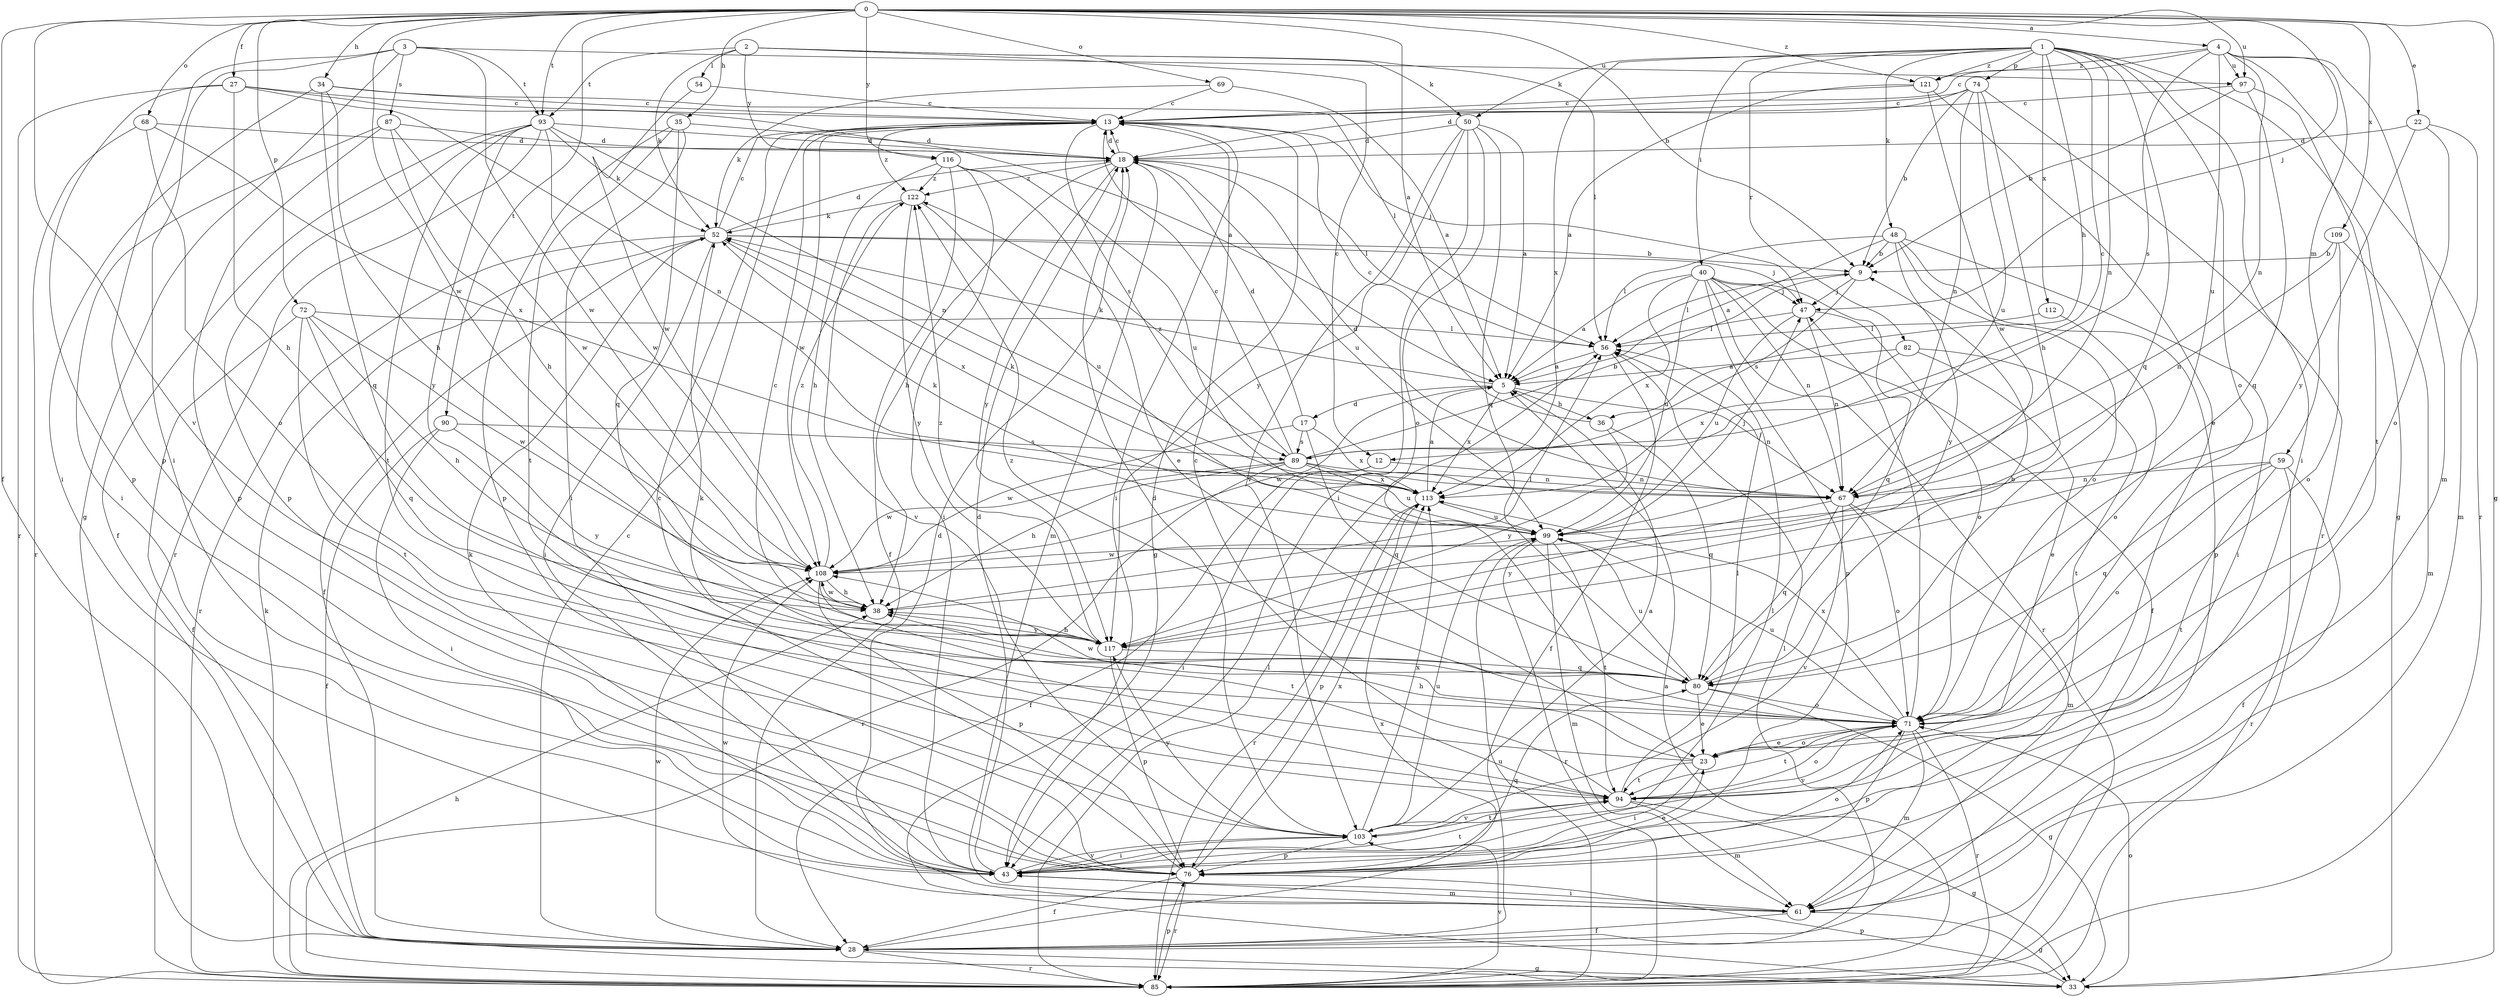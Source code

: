 strict digraph  {
0;
1;
2;
3;
4;
5;
9;
12;
13;
17;
18;
22;
23;
27;
28;
33;
34;
35;
36;
38;
40;
43;
47;
48;
50;
52;
54;
56;
59;
61;
67;
68;
69;
71;
72;
74;
76;
80;
82;
85;
87;
89;
90;
93;
94;
97;
99;
103;
108;
109;
112;
113;
116;
117;
121;
122;
0 -> 4  [label=a];
0 -> 5  [label=a];
0 -> 9  [label=b];
0 -> 22  [label=e];
0 -> 27  [label=f];
0 -> 28  [label=f];
0 -> 33  [label=g];
0 -> 34  [label=h];
0 -> 35  [label=h];
0 -> 47  [label=j];
0 -> 68  [label=o];
0 -> 69  [label=o];
0 -> 72  [label=p];
0 -> 90  [label=t];
0 -> 93  [label=t];
0 -> 97  [label=u];
0 -> 103  [label=v];
0 -> 108  [label=w];
0 -> 109  [label=x];
0 -> 116  [label=y];
0 -> 121  [label=z];
1 -> 12  [label=c];
1 -> 33  [label=g];
1 -> 36  [label=h];
1 -> 40  [label=i];
1 -> 43  [label=i];
1 -> 48  [label=k];
1 -> 50  [label=k];
1 -> 67  [label=n];
1 -> 71  [label=o];
1 -> 74  [label=p];
1 -> 80  [label=q];
1 -> 82  [label=r];
1 -> 112  [label=x];
1 -> 113  [label=x];
1 -> 121  [label=z];
2 -> 12  [label=c];
2 -> 50  [label=k];
2 -> 52  [label=k];
2 -> 54  [label=l];
2 -> 56  [label=l];
2 -> 93  [label=t];
2 -> 116  [label=y];
3 -> 33  [label=g];
3 -> 43  [label=i];
3 -> 76  [label=p];
3 -> 87  [label=s];
3 -> 93  [label=t];
3 -> 97  [label=u];
3 -> 108  [label=w];
4 -> 13  [label=c];
4 -> 59  [label=m];
4 -> 61  [label=m];
4 -> 67  [label=n];
4 -> 85  [label=r];
4 -> 89  [label=s];
4 -> 97  [label=u];
4 -> 99  [label=u];
4 -> 121  [label=z];
5 -> 17  [label=d];
5 -> 36  [label=h];
5 -> 52  [label=k];
5 -> 67  [label=n];
5 -> 108  [label=w];
5 -> 113  [label=x];
9 -> 47  [label=j];
9 -> 56  [label=l];
9 -> 89  [label=s];
12 -> 28  [label=f];
12 -> 43  [label=i];
12 -> 67  [label=n];
13 -> 18  [label=d];
13 -> 33  [label=g];
13 -> 43  [label=i];
13 -> 47  [label=j];
13 -> 89  [label=s];
13 -> 108  [label=w];
13 -> 122  [label=z];
17 -> 18  [label=d];
17 -> 80  [label=q];
17 -> 89  [label=s];
17 -> 108  [label=w];
17 -> 113  [label=x];
18 -> 13  [label=c];
18 -> 38  [label=h];
18 -> 56  [label=l];
18 -> 61  [label=m];
18 -> 99  [label=u];
18 -> 117  [label=y];
18 -> 122  [label=z];
22 -> 18  [label=d];
22 -> 61  [label=m];
22 -> 71  [label=o];
22 -> 117  [label=y];
23 -> 38  [label=h];
23 -> 43  [label=i];
23 -> 52  [label=k];
23 -> 71  [label=o];
23 -> 94  [label=t];
27 -> 5  [label=a];
27 -> 13  [label=c];
27 -> 38  [label=h];
27 -> 67  [label=n];
27 -> 76  [label=p];
27 -> 85  [label=r];
28 -> 13  [label=c];
28 -> 33  [label=g];
28 -> 56  [label=l];
28 -> 85  [label=r];
28 -> 108  [label=w];
28 -> 113  [label=x];
33 -> 71  [label=o];
33 -> 76  [label=p];
34 -> 13  [label=c];
34 -> 38  [label=h];
34 -> 43  [label=i];
34 -> 56  [label=l];
34 -> 80  [label=q];
35 -> 18  [label=d];
35 -> 43  [label=i];
35 -> 76  [label=p];
35 -> 80  [label=q];
35 -> 94  [label=t];
36 -> 13  [label=c];
36 -> 80  [label=q];
36 -> 117  [label=y];
38 -> 56  [label=l];
38 -> 108  [label=w];
38 -> 117  [label=y];
40 -> 5  [label=a];
40 -> 28  [label=f];
40 -> 47  [label=j];
40 -> 67  [label=n];
40 -> 76  [label=p];
40 -> 80  [label=q];
40 -> 85  [label=r];
40 -> 99  [label=u];
40 -> 113  [label=x];
43 -> 18  [label=d];
43 -> 52  [label=k];
43 -> 56  [label=l];
43 -> 61  [label=m];
43 -> 94  [label=t];
43 -> 103  [label=v];
47 -> 56  [label=l];
47 -> 67  [label=n];
47 -> 71  [label=o];
47 -> 99  [label=u];
48 -> 5  [label=a];
48 -> 9  [label=b];
48 -> 43  [label=i];
48 -> 56  [label=l];
48 -> 71  [label=o];
48 -> 76  [label=p];
48 -> 117  [label=y];
50 -> 5  [label=a];
50 -> 18  [label=d];
50 -> 43  [label=i];
50 -> 71  [label=o];
50 -> 80  [label=q];
50 -> 103  [label=v];
50 -> 117  [label=y];
52 -> 9  [label=b];
52 -> 13  [label=c];
52 -> 18  [label=d];
52 -> 28  [label=f];
52 -> 43  [label=i];
52 -> 47  [label=j];
52 -> 85  [label=r];
52 -> 113  [label=x];
54 -> 13  [label=c];
54 -> 108  [label=w];
56 -> 5  [label=a];
56 -> 28  [label=f];
59 -> 28  [label=f];
59 -> 67  [label=n];
59 -> 71  [label=o];
59 -> 80  [label=q];
59 -> 85  [label=r];
59 -> 94  [label=t];
61 -> 18  [label=d];
61 -> 28  [label=f];
61 -> 33  [label=g];
61 -> 43  [label=i];
61 -> 108  [label=w];
67 -> 18  [label=d];
67 -> 61  [label=m];
67 -> 71  [label=o];
67 -> 80  [label=q];
67 -> 103  [label=v];
67 -> 117  [label=y];
68 -> 18  [label=d];
68 -> 71  [label=o];
68 -> 85  [label=r];
68 -> 113  [label=x];
69 -> 5  [label=a];
69 -> 13  [label=c];
69 -> 52  [label=k];
71 -> 23  [label=e];
71 -> 47  [label=j];
71 -> 61  [label=m];
71 -> 76  [label=p];
71 -> 85  [label=r];
71 -> 94  [label=t];
71 -> 99  [label=u];
71 -> 103  [label=v];
71 -> 108  [label=w];
71 -> 113  [label=x];
71 -> 122  [label=z];
72 -> 28  [label=f];
72 -> 38  [label=h];
72 -> 56  [label=l];
72 -> 80  [label=q];
72 -> 94  [label=t];
72 -> 108  [label=w];
74 -> 9  [label=b];
74 -> 13  [label=c];
74 -> 18  [label=d];
74 -> 38  [label=h];
74 -> 67  [label=n];
74 -> 85  [label=r];
74 -> 99  [label=u];
76 -> 13  [label=c];
76 -> 23  [label=e];
76 -> 28  [label=f];
76 -> 71  [label=o];
76 -> 80  [label=q];
76 -> 85  [label=r];
76 -> 113  [label=x];
80 -> 9  [label=b];
80 -> 23  [label=e];
80 -> 33  [label=g];
80 -> 71  [label=o];
80 -> 99  [label=u];
82 -> 5  [label=a];
82 -> 23  [label=e];
82 -> 94  [label=t];
82 -> 113  [label=x];
85 -> 5  [label=a];
85 -> 38  [label=h];
85 -> 52  [label=k];
85 -> 56  [label=l];
85 -> 76  [label=p];
85 -> 99  [label=u];
85 -> 103  [label=v];
87 -> 18  [label=d];
87 -> 38  [label=h];
87 -> 43  [label=i];
87 -> 76  [label=p];
87 -> 108  [label=w];
89 -> 9  [label=b];
89 -> 13  [label=c];
89 -> 38  [label=h];
89 -> 67  [label=n];
89 -> 85  [label=r];
89 -> 99  [label=u];
89 -> 108  [label=w];
89 -> 113  [label=x];
89 -> 122  [label=z];
90 -> 28  [label=f];
90 -> 43  [label=i];
90 -> 89  [label=s];
90 -> 117  [label=y];
93 -> 18  [label=d];
93 -> 28  [label=f];
93 -> 52  [label=k];
93 -> 67  [label=n];
93 -> 76  [label=p];
93 -> 85  [label=r];
93 -> 94  [label=t];
93 -> 108  [label=w];
93 -> 117  [label=y];
94 -> 13  [label=c];
94 -> 33  [label=g];
94 -> 56  [label=l];
94 -> 61  [label=m];
94 -> 71  [label=o];
94 -> 103  [label=v];
97 -> 9  [label=b];
97 -> 13  [label=c];
97 -> 80  [label=q];
97 -> 94  [label=t];
99 -> 47  [label=j];
99 -> 52  [label=k];
99 -> 61  [label=m];
99 -> 85  [label=r];
99 -> 94  [label=t];
99 -> 108  [label=w];
103 -> 5  [label=a];
103 -> 18  [label=d];
103 -> 43  [label=i];
103 -> 76  [label=p];
103 -> 94  [label=t];
103 -> 99  [label=u];
103 -> 113  [label=x];
103 -> 117  [label=y];
108 -> 38  [label=h];
108 -> 76  [label=p];
108 -> 94  [label=t];
108 -> 122  [label=z];
109 -> 9  [label=b];
109 -> 61  [label=m];
109 -> 67  [label=n];
109 -> 71  [label=o];
112 -> 56  [label=l];
112 -> 71  [label=o];
113 -> 5  [label=a];
113 -> 52  [label=k];
113 -> 76  [label=p];
113 -> 85  [label=r];
113 -> 99  [label=u];
116 -> 23  [label=e];
116 -> 28  [label=f];
116 -> 38  [label=h];
116 -> 43  [label=i];
116 -> 99  [label=u];
116 -> 122  [label=z];
117 -> 13  [label=c];
117 -> 38  [label=h];
117 -> 76  [label=p];
117 -> 80  [label=q];
117 -> 122  [label=z];
121 -> 5  [label=a];
121 -> 13  [label=c];
121 -> 23  [label=e];
121 -> 108  [label=w];
122 -> 52  [label=k];
122 -> 99  [label=u];
122 -> 103  [label=v];
122 -> 117  [label=y];
}
